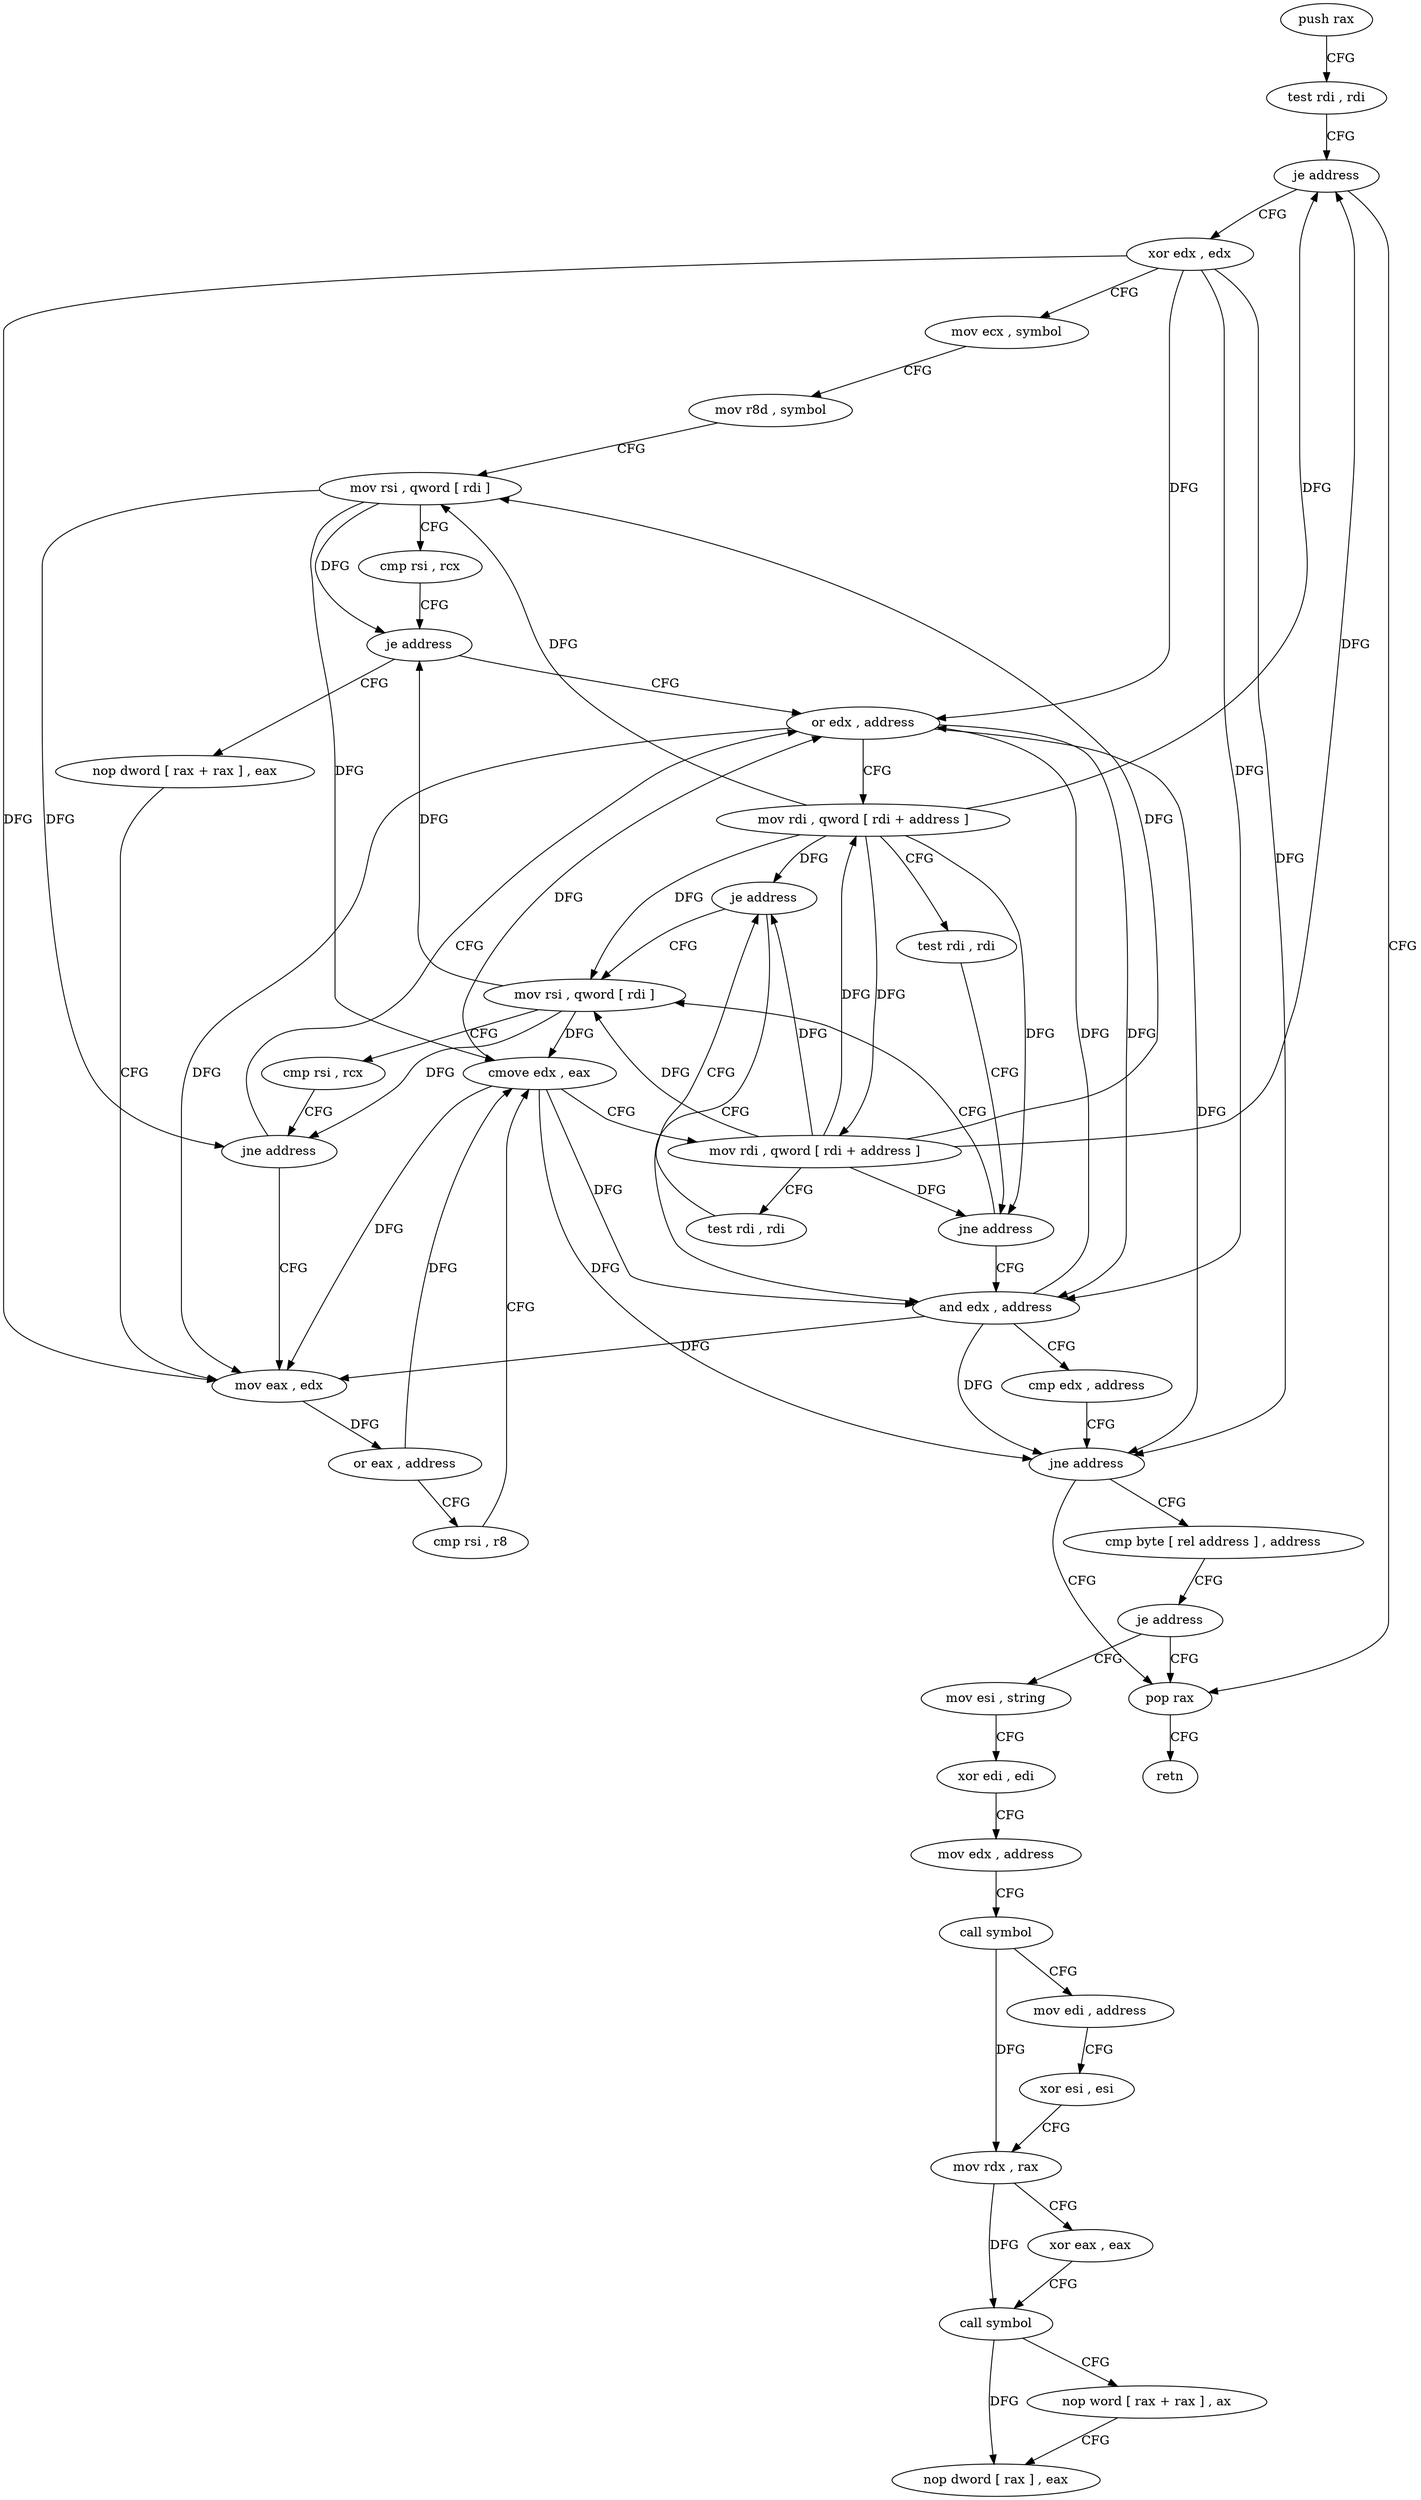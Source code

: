 digraph "func" {
"4241088" [label = "push rax" ]
"4241089" [label = "test rdi , rdi" ]
"4241092" [label = "je address" ]
"4241183" [label = "pop rax" ]
"4241094" [label = "xor edx , edx" ]
"4241184" [label = "retn" ]
"4241096" [label = "mov ecx , symbol" ]
"4241101" [label = "mov r8d , symbol" ]
"4241107" [label = "mov rsi , qword [ rdi ]" ]
"4241110" [label = "cmp rsi , rcx" ]
"4241113" [label = "je address" ]
"4241151" [label = "or edx , address" ]
"4241115" [label = "nop dword [ rax + rax ] , eax" ]
"4241154" [label = "mov rdi , qword [ rdi + address ]" ]
"4241161" [label = "test rdi , rdi" ]
"4241164" [label = "jne address" ]
"4241143" [label = "mov rsi , qword [ rdi ]" ]
"4241166" [label = "and edx , address" ]
"4241120" [label = "mov eax , edx" ]
"4241146" [label = "cmp rsi , rcx" ]
"4241149" [label = "jne address" ]
"4241169" [label = "cmp edx , address" ]
"4241172" [label = "jne address" ]
"4241174" [label = "cmp byte [ rel address ] , address" ]
"4241122" [label = "or eax , address" ]
"4241125" [label = "cmp rsi , r8" ]
"4241128" [label = "cmove edx , eax" ]
"4241131" [label = "mov rdi , qword [ rdi + address ]" ]
"4241138" [label = "test rdi , rdi" ]
"4241141" [label = "je address" ]
"4241181" [label = "je address" ]
"4241185" [label = "mov esi , string" ]
"4241190" [label = "xor edi , edi" ]
"4241192" [label = "mov edx , address" ]
"4241197" [label = "call symbol" ]
"4241202" [label = "mov edi , address" ]
"4241207" [label = "xor esi , esi" ]
"4241209" [label = "mov rdx , rax" ]
"4241212" [label = "xor eax , eax" ]
"4241214" [label = "call symbol" ]
"4241219" [label = "nop word [ rax + rax ] , ax" ]
"4241229" [label = "nop dword [ rax ] , eax" ]
"4241088" -> "4241089" [ label = "CFG" ]
"4241089" -> "4241092" [ label = "CFG" ]
"4241092" -> "4241183" [ label = "CFG" ]
"4241092" -> "4241094" [ label = "CFG" ]
"4241183" -> "4241184" [ label = "CFG" ]
"4241094" -> "4241096" [ label = "CFG" ]
"4241094" -> "4241151" [ label = "DFG" ]
"4241094" -> "4241166" [ label = "DFG" ]
"4241094" -> "4241172" [ label = "DFG" ]
"4241094" -> "4241120" [ label = "DFG" ]
"4241096" -> "4241101" [ label = "CFG" ]
"4241101" -> "4241107" [ label = "CFG" ]
"4241107" -> "4241110" [ label = "CFG" ]
"4241107" -> "4241113" [ label = "DFG" ]
"4241107" -> "4241149" [ label = "DFG" ]
"4241107" -> "4241128" [ label = "DFG" ]
"4241110" -> "4241113" [ label = "CFG" ]
"4241113" -> "4241151" [ label = "CFG" ]
"4241113" -> "4241115" [ label = "CFG" ]
"4241151" -> "4241154" [ label = "CFG" ]
"4241151" -> "4241166" [ label = "DFG" ]
"4241151" -> "4241172" [ label = "DFG" ]
"4241151" -> "4241120" [ label = "DFG" ]
"4241115" -> "4241120" [ label = "CFG" ]
"4241154" -> "4241161" [ label = "CFG" ]
"4241154" -> "4241092" [ label = "DFG" ]
"4241154" -> "4241107" [ label = "DFG" ]
"4241154" -> "4241164" [ label = "DFG" ]
"4241154" -> "4241143" [ label = "DFG" ]
"4241154" -> "4241131" [ label = "DFG" ]
"4241154" -> "4241141" [ label = "DFG" ]
"4241161" -> "4241164" [ label = "CFG" ]
"4241164" -> "4241143" [ label = "CFG" ]
"4241164" -> "4241166" [ label = "CFG" ]
"4241143" -> "4241146" [ label = "CFG" ]
"4241143" -> "4241113" [ label = "DFG" ]
"4241143" -> "4241149" [ label = "DFG" ]
"4241143" -> "4241128" [ label = "DFG" ]
"4241166" -> "4241169" [ label = "CFG" ]
"4241166" -> "4241151" [ label = "DFG" ]
"4241166" -> "4241172" [ label = "DFG" ]
"4241166" -> "4241120" [ label = "DFG" ]
"4241120" -> "4241122" [ label = "DFG" ]
"4241146" -> "4241149" [ label = "CFG" ]
"4241149" -> "4241120" [ label = "CFG" ]
"4241149" -> "4241151" [ label = "CFG" ]
"4241169" -> "4241172" [ label = "CFG" ]
"4241172" -> "4241183" [ label = "CFG" ]
"4241172" -> "4241174" [ label = "CFG" ]
"4241174" -> "4241181" [ label = "CFG" ]
"4241122" -> "4241125" [ label = "CFG" ]
"4241122" -> "4241128" [ label = "DFG" ]
"4241125" -> "4241128" [ label = "CFG" ]
"4241128" -> "4241131" [ label = "CFG" ]
"4241128" -> "4241151" [ label = "DFG" ]
"4241128" -> "4241166" [ label = "DFG" ]
"4241128" -> "4241172" [ label = "DFG" ]
"4241128" -> "4241120" [ label = "DFG" ]
"4241131" -> "4241138" [ label = "CFG" ]
"4241131" -> "4241092" [ label = "DFG" ]
"4241131" -> "4241107" [ label = "DFG" ]
"4241131" -> "4241154" [ label = "DFG" ]
"4241131" -> "4241164" [ label = "DFG" ]
"4241131" -> "4241143" [ label = "DFG" ]
"4241131" -> "4241141" [ label = "DFG" ]
"4241138" -> "4241141" [ label = "CFG" ]
"4241141" -> "4241166" [ label = "CFG" ]
"4241141" -> "4241143" [ label = "CFG" ]
"4241181" -> "4241185" [ label = "CFG" ]
"4241181" -> "4241183" [ label = "CFG" ]
"4241185" -> "4241190" [ label = "CFG" ]
"4241190" -> "4241192" [ label = "CFG" ]
"4241192" -> "4241197" [ label = "CFG" ]
"4241197" -> "4241202" [ label = "CFG" ]
"4241197" -> "4241209" [ label = "DFG" ]
"4241202" -> "4241207" [ label = "CFG" ]
"4241207" -> "4241209" [ label = "CFG" ]
"4241209" -> "4241212" [ label = "CFG" ]
"4241209" -> "4241214" [ label = "DFG" ]
"4241212" -> "4241214" [ label = "CFG" ]
"4241214" -> "4241219" [ label = "CFG" ]
"4241214" -> "4241229" [ label = "DFG" ]
"4241219" -> "4241229" [ label = "CFG" ]
}
